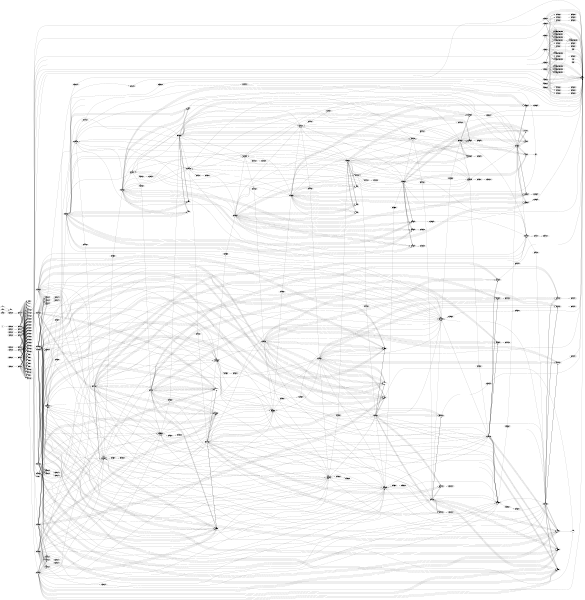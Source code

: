 digraph G {
	size = "4,4";
	rankdir = LR
	"S" -> "0c34m1p02"
	"0_init_1" -> "_init_"
	"0c34m1p00" -> "0c34m1p10"
	"0c34m1p01" -> "0c34m1p11"
	"0c34m1p02" -> "0c34m1p12"
	"0c34m1p10" -> "0_init_0"
	"0c34m1p10" -> "0c34m3p00"
	"0c34m1p10" -> "0c34m1p20"
	"0c34m1p10" -> "0_init_0"
	"0c34m1p10" -> "0c34m3p01"
	"0c34m1p10" -> "1c34m1p20"
	"0c34m1p10" -> "0_init_0"
	"0c34m1p10" -> "0c34m3p02"
	"0c34m1p10" -> "2c34m1p20"
	"0c34m1p10" -> "0_init_1"
	"0c34m1p10" -> "1c34m3p00"
	"0c34m1p10" -> "0c34m1p20"
	"0c34m1p10" -> "0_init_1"
	"0c34m1p10" -> "1c34m3p01"
	"0c34m1p10" -> "1c34m1p20"
	"0c34m1p10" -> "0_init_1"
	"0c34m1p10" -> "1c34m3p02"
	"0c34m1p10" -> "2c34m1p20"
	"0c34m1p10" -> "0_init_2"
	"0c34m1p10" -> "2c34m3p00"
	"0c34m1p10" -> "0c34m1p20"
	"0c34m1p10" -> "0_init_2"
	"0c34m1p10" -> "2c34m3p01"
	"0c34m1p10" -> "1c34m1p20"
	"0c34m1p10" -> "0_init_2"
	"0c34m1p10" -> "2c34m3p02"
	"0c34m1p10" -> "2c34m1p20"
	"0c34m1p11" -> "0_init_0"
	"0c34m1p11" -> "0c34m3p00"
	"0c34m1p11" -> "0c34m1p21"
	"0c34m1p11" -> "0_init_0"
	"0c34m1p11" -> "0c34m3p01"
	"0c34m1p11" -> "1c34m1p21"
	"0c34m1p11" -> "0_init_0"
	"0c34m1p11" -> "0c34m3p02"
	"0c34m1p11" -> "2c34m1p21"
	"0c34m1p11" -> "0_init_1"
	"0c34m1p11" -> "1c34m3p00"
	"0c34m1p11" -> "0c34m1p21"
	"0c34m1p11" -> "0_init_1"
	"0c34m1p11" -> "1c34m3p01"
	"0c34m1p11" -> "1c34m1p21"
	"0c34m1p11" -> "0_init_1"
	"0c34m1p11" -> "1c34m3p02"
	"0c34m1p11" -> "2c34m1p21"
	"0c34m1p11" -> "0_init_2"
	"0c34m1p11" -> "2c34m3p00"
	"0c34m1p11" -> "0c34m1p21"
	"0c34m1p11" -> "0_init_2"
	"0c34m1p11" -> "2c34m3p01"
	"0c34m1p11" -> "1c34m1p21"
	"0c34m1p11" -> "0_init_2"
	"0c34m1p11" -> "2c34m3p02"
	"0c34m1p11" -> "2c34m1p21"
	"0c34m1p12" -> "0_init_0"
	"0c34m1p12" -> "0c34m3p00"
	"0c34m1p12" -> "0c34m1p22"
	"0c34m1p12" -> "0_init_0"
	"0c34m1p12" -> "0c34m3p01"
	"0c34m1p12" -> "1c34m1p22"
	"0c34m1p12" -> "0_init_0"
	"0c34m1p12" -> "0c34m3p02"
	"0c34m1p12" -> "2c34m1p22"
	"0c34m1p12" -> "0_init_1"
	"0c34m1p12" -> "1c34m3p00"
	"0c34m1p12" -> "0c34m1p22"
	"0c34m1p12" -> "0_init_1"
	"0c34m1p12" -> "1c34m3p01"
	"0c34m1p12" -> "1c34m1p22"
	"0c34m1p12" -> "0_init_1"
	"0c34m1p12" -> "1c34m3p02"
	"0c34m1p12" -> "2c34m1p22"
	"0c34m1p12" -> "0_init_2"
	"0c34m1p12" -> "2c34m3p00"
	"0c34m1p12" -> "0c34m1p22"
	"0c34m1p12" -> "0_init_2"
	"0c34m1p12" -> "2c34m3p01"
	"0c34m1p12" -> "1c34m1p22"
	"0c34m1p12" -> "0_init_2"
	"0c34m1p12" -> "2c34m3p02"
	"0c34m1p12" -> "2c34m1p22"
	"0c34m1p20" -> "0c34m1p30"
	"0c34m1p21" -> "0c34m1p31"
	"0c34m1p22" -> "0c34m1p32"
	"0c34m1p30" -> "0even0"
	"0c34m1p30" -> "0c34m5p00"
	"0c34m1p30" -> "0c34m1p40"
	"0c34m1p30" -> "0even0"
	"0c34m1p30" -> "0c34m5p01"
	"0c34m1p30" -> "1c34m1p40"
	"0c34m1p30" -> "0even0"
	"0c34m1p30" -> "0c34m5p02"
	"0c34m1p30" -> "2c34m1p40"
	"0c34m1p30" -> "0even1"
	"0c34m1p30" -> "1c34m5p00"
	"0c34m1p30" -> "0c34m1p40"
	"0c34m1p30" -> "0even1"
	"0c34m1p30" -> "1c34m5p01"
	"0c34m1p30" -> "1c34m1p40"
	"0c34m1p30" -> "0even1"
	"0c34m1p30" -> "1c34m5p02"
	"0c34m1p30" -> "2c34m1p40"
	"0c34m1p30" -> "0even2"
	"0c34m1p30" -> "2c34m5p00"
	"0c34m1p30" -> "0c34m1p40"
	"0c34m1p30" -> "0even2"
	"0c34m1p30" -> "2c34m5p01"
	"0c34m1p30" -> "1c34m1p40"
	"0c34m1p30" -> "0even2"
	"0c34m1p30" -> "2c34m5p02"
	"0c34m1p30" -> "2c34m1p40"
	"0c34m1p31" -> "0even0"
	"0c34m1p31" -> "0c34m5p00"
	"0c34m1p31" -> "0c34m1p41"
	"0c34m1p31" -> "0even0"
	"0c34m1p31" -> "0c34m5p01"
	"0c34m1p31" -> "1c34m1p41"
	"0c34m1p31" -> "0even0"
	"0c34m1p31" -> "0c34m5p02"
	"0c34m1p31" -> "2c34m1p41"
	"0c34m1p31" -> "0even1"
	"0c34m1p31" -> "1c34m5p00"
	"0c34m1p31" -> "0c34m1p41"
	"0c34m1p31" -> "0even1"
	"0c34m1p31" -> "1c34m5p01"
	"0c34m1p31" -> "1c34m1p41"
	"0c34m1p31" -> "0even1"
	"0c34m1p31" -> "1c34m5p02"
	"0c34m1p31" -> "2c34m1p41"
	"0c34m1p31" -> "0even2"
	"0c34m1p31" -> "2c34m5p00"
	"0c34m1p31" -> "0c34m1p41"
	"0c34m1p31" -> "0even2"
	"0c34m1p31" -> "2c34m5p01"
	"0c34m1p31" -> "1c34m1p41"
	"0c34m1p31" -> "0even2"
	"0c34m1p31" -> "2c34m5p02"
	"0c34m1p31" -> "2c34m1p41"
	"0c34m1p32" -> "0even0"
	"0c34m1p32" -> "0c34m5p00"
	"0c34m1p32" -> "0c34m1p42"
	"0c34m1p32" -> "0even0"
	"0c34m1p32" -> "0c34m5p01"
	"0c34m1p32" -> "1c34m1p42"
	"0c34m1p32" -> "0even0"
	"0c34m1p32" -> "0c34m5p02"
	"0c34m1p32" -> "2c34m1p42"
	"0c34m1p32" -> "0even1"
	"0c34m1p32" -> "1c34m5p00"
	"0c34m1p32" -> "0c34m1p42"
	"0c34m1p32" -> "0even1"
	"0c34m1p32" -> "1c34m5p01"
	"0c34m1p32" -> "1c34m1p42"
	"0c34m1p32" -> "0even1"
	"0c34m1p32" -> "1c34m5p02"
	"0c34m1p32" -> "2c34m1p42"
	"0c34m1p32" -> "0even2"
	"0c34m1p32" -> "2c34m5p00"
	"0c34m1p32" -> "0c34m1p42"
	"0c34m1p32" -> "0even2"
	"0c34m1p32" -> "2c34m5p01"
	"0c34m1p32" -> "1c34m1p42"
	"0c34m1p32" -> "0even2"
	"0c34m1p32" -> "2c34m5p02"
	"0c34m1p32" -> "2c34m1p42"
	"0c34m1p40" -> "0c34m1p4r0"
	"0c34m1p41" -> "0c34m1p4r1"
	"0c34m1p42" -> "0c34m1p4r2"
	"0c34m1p4r0" -> "eps"
	"0c34m3p00" -> "0c34m3p10"
	"0c34m3p01" -> "0c34m3p11"
	"0c34m3p02" -> "0c34m3p12"
	"0c34m3p10" -> "0java-lang-Object-_init_0"
	"0c34m3p10" -> "eps"
	"0c34m3p10" -> "0c34m3p20"
	"0c34m3p10" -> "0java-lang-Object-_init_1"
	"0c34m3p10" -> "eps"
	"0c34m3p10" -> "1c34m3p20"
	"0c34m3p10" -> "0java-lang-Object-_init_2"
	"0c34m3p10" -> "eps"
	"0c34m3p10" -> "2c34m3p20"
	"0c34m3p11" -> "0java-lang-Object-_init_0"
	"0c34m3p11" -> "eps"
	"0c34m3p11" -> "0c34m3p21"
	"0c34m3p11" -> "0java-lang-Object-_init_1"
	"0c34m3p11" -> "eps"
	"0c34m3p11" -> "1c34m3p21"
	"0c34m3p11" -> "0java-lang-Object-_init_2"
	"0c34m3p11" -> "eps"
	"0c34m3p11" -> "2c34m3p21"
	"0c34m3p12" -> "0java-lang-Object-_init_0"
	"0c34m3p12" -> "eps"
	"0c34m3p12" -> "0c34m3p22"
	"0c34m3p12" -> "0java-lang-Object-_init_1"
	"0c34m3p12" -> "eps"
	"0c34m3p12" -> "1c34m3p22"
	"0c34m3p12" -> "0java-lang-Object-_init_2"
	"0c34m3p12" -> "eps"
	"0c34m3p12" -> "2c34m3p22"
	"0c34m3p20" -> "0c34m3p2r0"
	"0c34m3p21" -> "0c34m3p2r1"
	"0c34m3p22" -> "0c34m3p2r2"
	"0c34m3p2r0" -> "eps"
	"0c34m4p00" -> "0c34m4p10"
	"0c34m4p00" -> "0c34m4p20"
	"0c34m4p01" -> "0c34m4p11"
	"0c34m4p01" -> "0c34m4p21"
	"0c34m4p02" -> "0c34m4p12"
	"0c34m4p02" -> "0c34m4p22"
	"0c34m4p10" -> "0c34m4p1r0"
	"0c34m4p11" -> "0c34m4p1r1"
	"0c34m4p12" -> "0c34m4p1r2"
	"0c34m4p1r0" -> "eps"
	"0c34m4p20" -> "0c34m4p30"
	"0c34m4p21" -> "0c34m4p31"
	"0c34m4p22" -> "0c34m4p32"
	"0c34m4p30" -> "0even0"
	"0c34m4p30" -> "0c34m5p00"
	"0c34m4p30" -> "0c34m4p40"
	"0c34m4p30" -> "0even0"
	"0c34m4p30" -> "0c34m5p01"
	"0c34m4p30" -> "1c34m4p40"
	"0c34m4p30" -> "0even0"
	"0c34m4p30" -> "0c34m5p02"
	"0c34m4p30" -> "2c34m4p40"
	"0c34m4p30" -> "0even1"
	"0c34m4p30" -> "1c34m5p00"
	"0c34m4p30" -> "0c34m4p40"
	"0c34m4p30" -> "0even1"
	"0c34m4p30" -> "1c34m5p01"
	"0c34m4p30" -> "1c34m4p40"
	"0c34m4p30" -> "0even1"
	"0c34m4p30" -> "1c34m5p02"
	"0c34m4p30" -> "2c34m4p40"
	"0c34m4p30" -> "0even2"
	"0c34m4p30" -> "2c34m5p00"
	"0c34m4p30" -> "0c34m4p40"
	"0c34m4p30" -> "0even2"
	"0c34m4p30" -> "2c34m5p01"
	"0c34m4p30" -> "1c34m4p40"
	"0c34m4p30" -> "0even2"
	"0c34m4p30" -> "2c34m5p02"
	"0c34m4p30" -> "2c34m4p40"
	"0c34m4p31" -> "0even0"
	"0c34m4p31" -> "0c34m5p00"
	"0c34m4p31" -> "0c34m4p41"
	"0c34m4p31" -> "0even0"
	"0c34m4p31" -> "0c34m5p01"
	"0c34m4p31" -> "1c34m4p41"
	"0c34m4p31" -> "0even0"
	"0c34m4p31" -> "0c34m5p02"
	"0c34m4p31" -> "2c34m4p41"
	"0c34m4p31" -> "0even1"
	"0c34m4p31" -> "1c34m5p00"
	"0c34m4p31" -> "0c34m4p41"
	"0c34m4p31" -> "0even1"
	"0c34m4p31" -> "1c34m5p01"
	"0c34m4p31" -> "1c34m4p41"
	"0c34m4p31" -> "0even1"
	"0c34m4p31" -> "1c34m5p02"
	"0c34m4p31" -> "2c34m4p41"
	"0c34m4p31" -> "0even2"
	"0c34m4p31" -> "2c34m5p00"
	"0c34m4p31" -> "0c34m4p41"
	"0c34m4p31" -> "0even2"
	"0c34m4p31" -> "2c34m5p01"
	"0c34m4p31" -> "1c34m4p41"
	"0c34m4p31" -> "0even2"
	"0c34m4p31" -> "2c34m5p02"
	"0c34m4p31" -> "2c34m4p41"
	"0c34m4p32" -> "0even0"
	"0c34m4p32" -> "0c34m5p00"
	"0c34m4p32" -> "0c34m4p42"
	"0c34m4p32" -> "0even0"
	"0c34m4p32" -> "0c34m5p01"
	"0c34m4p32" -> "1c34m4p42"
	"0c34m4p32" -> "0even0"
	"0c34m4p32" -> "0c34m5p02"
	"0c34m4p32" -> "2c34m4p42"
	"0c34m4p32" -> "0even1"
	"0c34m4p32" -> "1c34m5p00"
	"0c34m4p32" -> "0c34m4p42"
	"0c34m4p32" -> "0even1"
	"0c34m4p32" -> "1c34m5p01"
	"0c34m4p32" -> "1c34m4p42"
	"0c34m4p32" -> "0even1"
	"0c34m4p32" -> "1c34m5p02"
	"0c34m4p32" -> "2c34m4p42"
	"0c34m4p32" -> "0even2"
	"0c34m4p32" -> "2c34m5p00"
	"0c34m4p32" -> "0c34m4p42"
	"0c34m4p32" -> "0even2"
	"0c34m4p32" -> "2c34m5p01"
	"0c34m4p32" -> "1c34m4p42"
	"0c34m4p32" -> "0even2"
	"0c34m4p32" -> "2c34m5p02"
	"0c34m4p32" -> "2c34m4p42"
	"0c34m4p40" -> "0c34m4p4r0"
	"0c34m4p41" -> "0c34m4p4r1"
	"0c34m4p42" -> "0c34m4p4r2"
	"0c34m4p4r0" -> "eps"
	"0c34m5p00" -> "0c34m5p10"
	"0c34m5p00" -> "0c34m5p20"
	"0c34m5p01" -> "0c34m5p11"
	"0c34m5p01" -> "0c34m5p21"
	"0c34m5p02" -> "0c34m5p12"
	"0c34m5p02" -> "0c34m5p22"
	"0c34m5p10" -> "0c34m5p1r0"
	"0c34m5p11" -> "0c34m5p1r1"
	"0c34m5p12" -> "0c34m5p1r2"
	"0c34m5p1r0" -> "eps"
	"0c34m5p20" -> "0c34m5p30"
	"0c34m5p21" -> "0c34m5p31"
	"0c34m5p22" -> "0c34m5p32"
	"0c34m5p30" -> "0odd0"
	"0c34m5p30" -> "0c34m4p00"
	"0c34m5p30" -> "0c34m5p40"
	"0c34m5p30" -> "0odd0"
	"0c34m5p30" -> "0c34m4p01"
	"0c34m5p30" -> "1c34m5p40"
	"0c34m5p30" -> "0odd0"
	"0c34m5p30" -> "0c34m4p02"
	"0c34m5p30" -> "2c34m5p40"
	"0c34m5p30" -> "0odd1"
	"0c34m5p30" -> "1c34m4p00"
	"0c34m5p30" -> "0c34m5p40"
	"0c34m5p30" -> "0odd1"
	"0c34m5p30" -> "1c34m4p01"
	"0c34m5p30" -> "1c34m5p40"
	"0c34m5p30" -> "0odd1"
	"0c34m5p30" -> "1c34m4p02"
	"0c34m5p30" -> "2c34m5p40"
	"0c34m5p30" -> "0odd2"
	"0c34m5p30" -> "2c34m4p00"
	"0c34m5p30" -> "0c34m5p40"
	"0c34m5p30" -> "0odd2"
	"0c34m5p30" -> "2c34m4p01"
	"0c34m5p30" -> "1c34m5p40"
	"0c34m5p30" -> "0odd2"
	"0c34m5p30" -> "2c34m4p02"
	"0c34m5p30" -> "2c34m5p40"
	"0c34m5p31" -> "0odd0"
	"0c34m5p31" -> "0c34m4p00"
	"0c34m5p31" -> "0c34m5p41"
	"0c34m5p31" -> "0odd0"
	"0c34m5p31" -> "0c34m4p01"
	"0c34m5p31" -> "1c34m5p41"
	"0c34m5p31" -> "0odd0"
	"0c34m5p31" -> "0c34m4p02"
	"0c34m5p31" -> "2c34m5p41"
	"0c34m5p31" -> "0odd1"
	"0c34m5p31" -> "1c34m4p00"
	"0c34m5p31" -> "0c34m5p41"
	"0c34m5p31" -> "0odd1"
	"0c34m5p31" -> "1c34m4p01"
	"0c34m5p31" -> "1c34m5p41"
	"0c34m5p31" -> "0odd1"
	"0c34m5p31" -> "1c34m4p02"
	"0c34m5p31" -> "2c34m5p41"
	"0c34m5p31" -> "0odd2"
	"0c34m5p31" -> "2c34m4p00"
	"0c34m5p31" -> "0c34m5p41"
	"0c34m5p31" -> "0odd2"
	"0c34m5p31" -> "2c34m4p01"
	"0c34m5p31" -> "1c34m5p41"
	"0c34m5p31" -> "0odd2"
	"0c34m5p31" -> "2c34m4p02"
	"0c34m5p31" -> "2c34m5p41"
	"0c34m5p32" -> "0odd0"
	"0c34m5p32" -> "0c34m4p00"
	"0c34m5p32" -> "0c34m5p42"
	"0c34m5p32" -> "0odd0"
	"0c34m5p32" -> "0c34m4p01"
	"0c34m5p32" -> "1c34m5p42"
	"0c34m5p32" -> "0odd0"
	"0c34m5p32" -> "0c34m4p02"
	"0c34m5p32" -> "2c34m5p42"
	"0c34m5p32" -> "0odd1"
	"0c34m5p32" -> "1c34m4p00"
	"0c34m5p32" -> "0c34m5p42"
	"0c34m5p32" -> "0odd1"
	"0c34m5p32" -> "1c34m4p01"
	"0c34m5p32" -> "1c34m5p42"
	"0c34m5p32" -> "0odd1"
	"0c34m5p32" -> "1c34m4p02"
	"0c34m5p32" -> "2c34m5p42"
	"0c34m5p32" -> "0odd2"
	"0c34m5p32" -> "2c34m4p00"
	"0c34m5p32" -> "0c34m5p42"
	"0c34m5p32" -> "0odd2"
	"0c34m5p32" -> "2c34m4p01"
	"0c34m5p32" -> "1c34m5p42"
	"0c34m5p32" -> "0odd2"
	"0c34m5p32" -> "2c34m4p02"
	"0c34m5p32" -> "2c34m5p42"
	"0c34m5p40" -> "0c34m5p4r0"
	"0c34m5p41" -> "0c34m5p4r1"
	"0c34m5p42" -> "0c34m5p4r2"
	"0c34m5p4r0" -> "eps"
	"0eps0" -> "eps"
	"0even0" -> "even"
	"0java-lang-Object-_init_0" -> "java-lang-Object-_init_"
	"0main0" -> "main"
	"0odd2" -> "odd"
	"1_init_1" -> "_init_"
	"1c34m1p00" -> "1c34m1p10"
	"1c34m1p01" -> "1c34m1p11"
	"1c34m1p02" -> "1c34m1p12"
	"1c34m1p10" -> "1_init_0"
	"1c34m1p10" -> "0c34m3p00"
	"1c34m1p10" -> "0c34m1p20"
	"1c34m1p10" -> "1_init_0"
	"1c34m1p10" -> "0c34m3p01"
	"1c34m1p10" -> "1c34m1p20"
	"1c34m1p10" -> "1_init_0"
	"1c34m1p10" -> "0c34m3p02"
	"1c34m1p10" -> "2c34m1p20"
	"1c34m1p10" -> "1_init_1"
	"1c34m1p10" -> "1c34m3p00"
	"1c34m1p10" -> "0c34m1p20"
	"1c34m1p10" -> "1_init_1"
	"1c34m1p10" -> "1c34m3p01"
	"1c34m1p10" -> "1c34m1p20"
	"1c34m1p10" -> "1_init_1"
	"1c34m1p10" -> "1c34m3p02"
	"1c34m1p10" -> "2c34m1p20"
	"1c34m1p10" -> "1_init_2"
	"1c34m1p10" -> "2c34m3p00"
	"1c34m1p10" -> "0c34m1p20"
	"1c34m1p10" -> "1_init_2"
	"1c34m1p10" -> "2c34m3p01"
	"1c34m1p10" -> "1c34m1p20"
	"1c34m1p10" -> "1_init_2"
	"1c34m1p10" -> "2c34m3p02"
	"1c34m1p10" -> "2c34m1p20"
	"1c34m1p11" -> "1_init_0"
	"1c34m1p11" -> "0c34m3p00"
	"1c34m1p11" -> "0c34m1p21"
	"1c34m1p11" -> "1_init_0"
	"1c34m1p11" -> "0c34m3p01"
	"1c34m1p11" -> "1c34m1p21"
	"1c34m1p11" -> "1_init_0"
	"1c34m1p11" -> "0c34m3p02"
	"1c34m1p11" -> "2c34m1p21"
	"1c34m1p11" -> "1_init_1"
	"1c34m1p11" -> "1c34m3p00"
	"1c34m1p11" -> "0c34m1p21"
	"1c34m1p11" -> "1_init_1"
	"1c34m1p11" -> "1c34m3p01"
	"1c34m1p11" -> "1c34m1p21"
	"1c34m1p11" -> "1_init_1"
	"1c34m1p11" -> "1c34m3p02"
	"1c34m1p11" -> "2c34m1p21"
	"1c34m1p11" -> "1_init_2"
	"1c34m1p11" -> "2c34m3p00"
	"1c34m1p11" -> "0c34m1p21"
	"1c34m1p11" -> "1_init_2"
	"1c34m1p11" -> "2c34m3p01"
	"1c34m1p11" -> "1c34m1p21"
	"1c34m1p11" -> "1_init_2"
	"1c34m1p11" -> "2c34m3p02"
	"1c34m1p11" -> "2c34m1p21"
	"1c34m1p12" -> "1_init_0"
	"1c34m1p12" -> "0c34m3p00"
	"1c34m1p12" -> "0c34m1p22"
	"1c34m1p12" -> "1_init_0"
	"1c34m1p12" -> "0c34m3p01"
	"1c34m1p12" -> "1c34m1p22"
	"1c34m1p12" -> "1_init_0"
	"1c34m1p12" -> "0c34m3p02"
	"1c34m1p12" -> "2c34m1p22"
	"1c34m1p12" -> "1_init_1"
	"1c34m1p12" -> "1c34m3p00"
	"1c34m1p12" -> "0c34m1p22"
	"1c34m1p12" -> "1_init_1"
	"1c34m1p12" -> "1c34m3p01"
	"1c34m1p12" -> "1c34m1p22"
	"1c34m1p12" -> "1_init_1"
	"1c34m1p12" -> "1c34m3p02"
	"1c34m1p12" -> "2c34m1p22"
	"1c34m1p12" -> "1_init_2"
	"1c34m1p12" -> "2c34m3p00"
	"1c34m1p12" -> "0c34m1p22"
	"1c34m1p12" -> "1_init_2"
	"1c34m1p12" -> "2c34m3p01"
	"1c34m1p12" -> "1c34m1p22"
	"1c34m1p12" -> "1_init_2"
	"1c34m1p12" -> "2c34m3p02"
	"1c34m1p12" -> "2c34m1p22"
	"1c34m1p20" -> "1c34m1p30"
	"1c34m1p21" -> "1c34m1p31"
	"1c34m1p22" -> "1c34m1p32"
	"1c34m1p30" -> "1even0"
	"1c34m1p30" -> "0c34m5p00"
	"1c34m1p30" -> "0c34m1p40"
	"1c34m1p30" -> "1even0"
	"1c34m1p30" -> "0c34m5p01"
	"1c34m1p30" -> "1c34m1p40"
	"1c34m1p30" -> "1even0"
	"1c34m1p30" -> "0c34m5p02"
	"1c34m1p30" -> "2c34m1p40"
	"1c34m1p30" -> "1even1"
	"1c34m1p30" -> "1c34m5p00"
	"1c34m1p30" -> "0c34m1p40"
	"1c34m1p30" -> "1even1"
	"1c34m1p30" -> "1c34m5p01"
	"1c34m1p30" -> "1c34m1p40"
	"1c34m1p30" -> "1even1"
	"1c34m1p30" -> "1c34m5p02"
	"1c34m1p30" -> "2c34m1p40"
	"1c34m1p30" -> "1even2"
	"1c34m1p30" -> "2c34m5p00"
	"1c34m1p30" -> "0c34m1p40"
	"1c34m1p30" -> "1even2"
	"1c34m1p30" -> "2c34m5p01"
	"1c34m1p30" -> "1c34m1p40"
	"1c34m1p30" -> "1even2"
	"1c34m1p30" -> "2c34m5p02"
	"1c34m1p30" -> "2c34m1p40"
	"1c34m1p31" -> "1even0"
	"1c34m1p31" -> "0c34m5p00"
	"1c34m1p31" -> "0c34m1p41"
	"1c34m1p31" -> "1even0"
	"1c34m1p31" -> "0c34m5p01"
	"1c34m1p31" -> "1c34m1p41"
	"1c34m1p31" -> "1even0"
	"1c34m1p31" -> "0c34m5p02"
	"1c34m1p31" -> "2c34m1p41"
	"1c34m1p31" -> "1even1"
	"1c34m1p31" -> "1c34m5p00"
	"1c34m1p31" -> "0c34m1p41"
	"1c34m1p31" -> "1even1"
	"1c34m1p31" -> "1c34m5p01"
	"1c34m1p31" -> "1c34m1p41"
	"1c34m1p31" -> "1even1"
	"1c34m1p31" -> "1c34m5p02"
	"1c34m1p31" -> "2c34m1p41"
	"1c34m1p31" -> "1even2"
	"1c34m1p31" -> "2c34m5p00"
	"1c34m1p31" -> "0c34m1p41"
	"1c34m1p31" -> "1even2"
	"1c34m1p31" -> "2c34m5p01"
	"1c34m1p31" -> "1c34m1p41"
	"1c34m1p31" -> "1even2"
	"1c34m1p31" -> "2c34m5p02"
	"1c34m1p31" -> "2c34m1p41"
	"1c34m1p32" -> "1even0"
	"1c34m1p32" -> "0c34m5p00"
	"1c34m1p32" -> "0c34m1p42"
	"1c34m1p32" -> "1even0"
	"1c34m1p32" -> "0c34m5p01"
	"1c34m1p32" -> "1c34m1p42"
	"1c34m1p32" -> "1even0"
	"1c34m1p32" -> "0c34m5p02"
	"1c34m1p32" -> "2c34m1p42"
	"1c34m1p32" -> "1even1"
	"1c34m1p32" -> "1c34m5p00"
	"1c34m1p32" -> "0c34m1p42"
	"1c34m1p32" -> "1even1"
	"1c34m1p32" -> "1c34m5p01"
	"1c34m1p32" -> "1c34m1p42"
	"1c34m1p32" -> "1even1"
	"1c34m1p32" -> "1c34m5p02"
	"1c34m1p32" -> "2c34m1p42"
	"1c34m1p32" -> "1even2"
	"1c34m1p32" -> "2c34m5p00"
	"1c34m1p32" -> "0c34m1p42"
	"1c34m1p32" -> "1even2"
	"1c34m1p32" -> "2c34m5p01"
	"1c34m1p32" -> "1c34m1p42"
	"1c34m1p32" -> "1even2"
	"1c34m1p32" -> "2c34m5p02"
	"1c34m1p32" -> "2c34m1p42"
	"1c34m1p40" -> "1c34m1p4r0"
	"1c34m1p41" -> "1c34m1p4r1"
	"1c34m1p42" -> "1c34m1p4r2"
	"1c34m1p4r1" -> "eps"
	"1c34m3p00" -> "1c34m3p10"
	"1c34m3p01" -> "1c34m3p11"
	"1c34m3p02" -> "1c34m3p12"
	"1c34m3p10" -> "1java-lang-Object-_init_0"
	"1c34m3p10" -> "eps"
	"1c34m3p10" -> "0c34m3p20"
	"1c34m3p10" -> "1java-lang-Object-_init_1"
	"1c34m3p10" -> "eps"
	"1c34m3p10" -> "1c34m3p20"
	"1c34m3p10" -> "1java-lang-Object-_init_2"
	"1c34m3p10" -> "eps"
	"1c34m3p10" -> "2c34m3p20"
	"1c34m3p11" -> "1java-lang-Object-_init_0"
	"1c34m3p11" -> "eps"
	"1c34m3p11" -> "0c34m3p21"
	"1c34m3p11" -> "1java-lang-Object-_init_1"
	"1c34m3p11" -> "eps"
	"1c34m3p11" -> "1c34m3p21"
	"1c34m3p11" -> "1java-lang-Object-_init_2"
	"1c34m3p11" -> "eps"
	"1c34m3p11" -> "2c34m3p21"
	"1c34m3p12" -> "1java-lang-Object-_init_0"
	"1c34m3p12" -> "eps"
	"1c34m3p12" -> "0c34m3p22"
	"1c34m3p12" -> "1java-lang-Object-_init_1"
	"1c34m3p12" -> "eps"
	"1c34m3p12" -> "1c34m3p22"
	"1c34m3p12" -> "1java-lang-Object-_init_2"
	"1c34m3p12" -> "eps"
	"1c34m3p12" -> "2c34m3p22"
	"1c34m3p20" -> "1c34m3p2r0"
	"1c34m3p21" -> "1c34m3p2r1"
	"1c34m3p22" -> "1c34m3p2r2"
	"1c34m3p2r1" -> "eps"
	"1c34m4p00" -> "1c34m4p10"
	"1c34m4p00" -> "1c34m4p20"
	"1c34m4p01" -> "1c34m4p11"
	"1c34m4p01" -> "1c34m4p21"
	"1c34m4p02" -> "1c34m4p12"
	"1c34m4p02" -> "1c34m4p22"
	"1c34m4p10" -> "1c34m4p1r0"
	"1c34m4p11" -> "1c34m4p1r1"
	"1c34m4p12" -> "1c34m4p1r2"
	"1c34m4p1r1" -> "eps"
	"1c34m4p20" -> "1c34m4p30"
	"1c34m4p21" -> "1c34m4p31"
	"1c34m4p22" -> "1c34m4p32"
	"1c34m4p30" -> "1even0"
	"1c34m4p30" -> "0c34m5p00"
	"1c34m4p30" -> "0c34m4p40"
	"1c34m4p30" -> "1even0"
	"1c34m4p30" -> "0c34m5p01"
	"1c34m4p30" -> "1c34m4p40"
	"1c34m4p30" -> "1even0"
	"1c34m4p30" -> "0c34m5p02"
	"1c34m4p30" -> "2c34m4p40"
	"1c34m4p30" -> "1even1"
	"1c34m4p30" -> "1c34m5p00"
	"1c34m4p30" -> "0c34m4p40"
	"1c34m4p30" -> "1even1"
	"1c34m4p30" -> "1c34m5p01"
	"1c34m4p30" -> "1c34m4p40"
	"1c34m4p30" -> "1even1"
	"1c34m4p30" -> "1c34m5p02"
	"1c34m4p30" -> "2c34m4p40"
	"1c34m4p30" -> "1even2"
	"1c34m4p30" -> "2c34m5p00"
	"1c34m4p30" -> "0c34m4p40"
	"1c34m4p30" -> "1even2"
	"1c34m4p30" -> "2c34m5p01"
	"1c34m4p30" -> "1c34m4p40"
	"1c34m4p30" -> "1even2"
	"1c34m4p30" -> "2c34m5p02"
	"1c34m4p30" -> "2c34m4p40"
	"1c34m4p31" -> "1even0"
	"1c34m4p31" -> "0c34m5p00"
	"1c34m4p31" -> "0c34m4p41"
	"1c34m4p31" -> "1even0"
	"1c34m4p31" -> "0c34m5p01"
	"1c34m4p31" -> "1c34m4p41"
	"1c34m4p31" -> "1even0"
	"1c34m4p31" -> "0c34m5p02"
	"1c34m4p31" -> "2c34m4p41"
	"1c34m4p31" -> "1even1"
	"1c34m4p31" -> "1c34m5p00"
	"1c34m4p31" -> "0c34m4p41"
	"1c34m4p31" -> "1even1"
	"1c34m4p31" -> "1c34m5p01"
	"1c34m4p31" -> "1c34m4p41"
	"1c34m4p31" -> "1even1"
	"1c34m4p31" -> "1c34m5p02"
	"1c34m4p31" -> "2c34m4p41"
	"1c34m4p31" -> "1even2"
	"1c34m4p31" -> "2c34m5p00"
	"1c34m4p31" -> "0c34m4p41"
	"1c34m4p31" -> "1even2"
	"1c34m4p31" -> "2c34m5p01"
	"1c34m4p31" -> "1c34m4p41"
	"1c34m4p31" -> "1even2"
	"1c34m4p31" -> "2c34m5p02"
	"1c34m4p31" -> "2c34m4p41"
	"1c34m4p32" -> "1even0"
	"1c34m4p32" -> "0c34m5p00"
	"1c34m4p32" -> "0c34m4p42"
	"1c34m4p32" -> "1even0"
	"1c34m4p32" -> "0c34m5p01"
	"1c34m4p32" -> "1c34m4p42"
	"1c34m4p32" -> "1even0"
	"1c34m4p32" -> "0c34m5p02"
	"1c34m4p32" -> "2c34m4p42"
	"1c34m4p32" -> "1even1"
	"1c34m4p32" -> "1c34m5p00"
	"1c34m4p32" -> "0c34m4p42"
	"1c34m4p32" -> "1even1"
	"1c34m4p32" -> "1c34m5p01"
	"1c34m4p32" -> "1c34m4p42"
	"1c34m4p32" -> "1even1"
	"1c34m4p32" -> "1c34m5p02"
	"1c34m4p32" -> "2c34m4p42"
	"1c34m4p32" -> "1even2"
	"1c34m4p32" -> "2c34m5p00"
	"1c34m4p32" -> "0c34m4p42"
	"1c34m4p32" -> "1even2"
	"1c34m4p32" -> "2c34m5p01"
	"1c34m4p32" -> "1c34m4p42"
	"1c34m4p32" -> "1even2"
	"1c34m4p32" -> "2c34m5p02"
	"1c34m4p32" -> "2c34m4p42"
	"1c34m4p40" -> "1c34m4p4r0"
	"1c34m4p41" -> "1c34m4p4r1"
	"1c34m4p42" -> "1c34m4p4r2"
	"1c34m4p4r1" -> "eps"
	"1c34m5p00" -> "1c34m5p10"
	"1c34m5p00" -> "1c34m5p20"
	"1c34m5p01" -> "1c34m5p11"
	"1c34m5p01" -> "1c34m5p21"
	"1c34m5p02" -> "1c34m5p12"
	"1c34m5p02" -> "1c34m5p22"
	"1c34m5p10" -> "1c34m5p1r0"
	"1c34m5p11" -> "1c34m5p1r1"
	"1c34m5p12" -> "1c34m5p1r2"
	"1c34m5p1r1" -> "eps"
	"1c34m5p20" -> "1c34m5p30"
	"1c34m5p21" -> "1c34m5p31"
	"1c34m5p22" -> "1c34m5p32"
	"1c34m5p30" -> "1odd0"
	"1c34m5p30" -> "0c34m4p00"
	"1c34m5p30" -> "0c34m5p40"
	"1c34m5p30" -> "1odd0"
	"1c34m5p30" -> "0c34m4p01"
	"1c34m5p30" -> "1c34m5p40"
	"1c34m5p30" -> "1odd0"
	"1c34m5p30" -> "0c34m4p02"
	"1c34m5p30" -> "2c34m5p40"
	"1c34m5p30" -> "1odd1"
	"1c34m5p30" -> "1c34m4p00"
	"1c34m5p30" -> "0c34m5p40"
	"1c34m5p30" -> "1odd1"
	"1c34m5p30" -> "1c34m4p01"
	"1c34m5p30" -> "1c34m5p40"
	"1c34m5p30" -> "1odd1"
	"1c34m5p30" -> "1c34m4p02"
	"1c34m5p30" -> "2c34m5p40"
	"1c34m5p30" -> "1odd2"
	"1c34m5p30" -> "2c34m4p00"
	"1c34m5p30" -> "0c34m5p40"
	"1c34m5p30" -> "1odd2"
	"1c34m5p30" -> "2c34m4p01"
	"1c34m5p30" -> "1c34m5p40"
	"1c34m5p30" -> "1odd2"
	"1c34m5p30" -> "2c34m4p02"
	"1c34m5p30" -> "2c34m5p40"
	"1c34m5p31" -> "1odd0"
	"1c34m5p31" -> "0c34m4p00"
	"1c34m5p31" -> "0c34m5p41"
	"1c34m5p31" -> "1odd0"
	"1c34m5p31" -> "0c34m4p01"
	"1c34m5p31" -> "1c34m5p41"
	"1c34m5p31" -> "1odd0"
	"1c34m5p31" -> "0c34m4p02"
	"1c34m5p31" -> "2c34m5p41"
	"1c34m5p31" -> "1odd1"
	"1c34m5p31" -> "1c34m4p00"
	"1c34m5p31" -> "0c34m5p41"
	"1c34m5p31" -> "1odd1"
	"1c34m5p31" -> "1c34m4p01"
	"1c34m5p31" -> "1c34m5p41"
	"1c34m5p31" -> "1odd1"
	"1c34m5p31" -> "1c34m4p02"
	"1c34m5p31" -> "2c34m5p41"
	"1c34m5p31" -> "1odd2"
	"1c34m5p31" -> "2c34m4p00"
	"1c34m5p31" -> "0c34m5p41"
	"1c34m5p31" -> "1odd2"
	"1c34m5p31" -> "2c34m4p01"
	"1c34m5p31" -> "1c34m5p41"
	"1c34m5p31" -> "1odd2"
	"1c34m5p31" -> "2c34m4p02"
	"1c34m5p31" -> "2c34m5p41"
	"1c34m5p32" -> "1odd0"
	"1c34m5p32" -> "0c34m4p00"
	"1c34m5p32" -> "0c34m5p42"
	"1c34m5p32" -> "1odd0"
	"1c34m5p32" -> "0c34m4p01"
	"1c34m5p32" -> "1c34m5p42"
	"1c34m5p32" -> "1odd0"
	"1c34m5p32" -> "0c34m4p02"
	"1c34m5p32" -> "2c34m5p42"
	"1c34m5p32" -> "1odd1"
	"1c34m5p32" -> "1c34m4p00"
	"1c34m5p32" -> "0c34m5p42"
	"1c34m5p32" -> "1odd1"
	"1c34m5p32" -> "1c34m4p01"
	"1c34m5p32" -> "1c34m5p42"
	"1c34m5p32" -> "1odd1"
	"1c34m5p32" -> "1c34m4p02"
	"1c34m5p32" -> "2c34m5p42"
	"1c34m5p32" -> "1odd2"
	"1c34m5p32" -> "2c34m4p00"
	"1c34m5p32" -> "0c34m5p42"
	"1c34m5p32" -> "1odd2"
	"1c34m5p32" -> "2c34m4p01"
	"1c34m5p32" -> "1c34m5p42"
	"1c34m5p32" -> "1odd2"
	"1c34m5p32" -> "2c34m4p02"
	"1c34m5p32" -> "2c34m5p42"
	"1c34m5p40" -> "1c34m5p4r0"
	"1c34m5p41" -> "1c34m5p4r1"
	"1c34m5p42" -> "1c34m5p4r2"
	"1c34m5p4r1" -> "eps"
	"1eps1" -> "eps"
	"1even1" -> "even"
	"1java-lang-Object-_init_1" -> "java-lang-Object-_init_"
	"1main1" -> "main"
	"1odd1" -> "odd"
	"2_init_2" -> "_init_"
	"2c34m1p00" -> "2c34m1p10"
	"2c34m1p01" -> "2c34m1p11"
	"2c34m1p02" -> "2c34m1p12"
	"2c34m1p10" -> "2_init_0"
	"2c34m1p10" -> "0c34m3p00"
	"2c34m1p10" -> "0c34m1p20"
	"2c34m1p10" -> "2_init_0"
	"2c34m1p10" -> "0c34m3p01"
	"2c34m1p10" -> "1c34m1p20"
	"2c34m1p10" -> "2_init_0"
	"2c34m1p10" -> "0c34m3p02"
	"2c34m1p10" -> "2c34m1p20"
	"2c34m1p10" -> "2_init_1"
	"2c34m1p10" -> "1c34m3p00"
	"2c34m1p10" -> "0c34m1p20"
	"2c34m1p10" -> "2_init_1"
	"2c34m1p10" -> "1c34m3p01"
	"2c34m1p10" -> "1c34m1p20"
	"2c34m1p10" -> "2_init_1"
	"2c34m1p10" -> "1c34m3p02"
	"2c34m1p10" -> "2c34m1p20"
	"2c34m1p10" -> "2_init_2"
	"2c34m1p10" -> "2c34m3p00"
	"2c34m1p10" -> "0c34m1p20"
	"2c34m1p10" -> "2_init_2"
	"2c34m1p10" -> "2c34m3p01"
	"2c34m1p10" -> "1c34m1p20"
	"2c34m1p10" -> "2_init_2"
	"2c34m1p10" -> "2c34m3p02"
	"2c34m1p10" -> "2c34m1p20"
	"2c34m1p11" -> "2_init_0"
	"2c34m1p11" -> "0c34m3p00"
	"2c34m1p11" -> "0c34m1p21"
	"2c34m1p11" -> "2_init_0"
	"2c34m1p11" -> "0c34m3p01"
	"2c34m1p11" -> "1c34m1p21"
	"2c34m1p11" -> "2_init_0"
	"2c34m1p11" -> "0c34m3p02"
	"2c34m1p11" -> "2c34m1p21"
	"2c34m1p11" -> "2_init_1"
	"2c34m1p11" -> "1c34m3p00"
	"2c34m1p11" -> "0c34m1p21"
	"2c34m1p11" -> "2_init_1"
	"2c34m1p11" -> "1c34m3p01"
	"2c34m1p11" -> "1c34m1p21"
	"2c34m1p11" -> "2_init_1"
	"2c34m1p11" -> "1c34m3p02"
	"2c34m1p11" -> "2c34m1p21"
	"2c34m1p11" -> "2_init_2"
	"2c34m1p11" -> "2c34m3p00"
	"2c34m1p11" -> "0c34m1p21"
	"2c34m1p11" -> "2_init_2"
	"2c34m1p11" -> "2c34m3p01"
	"2c34m1p11" -> "1c34m1p21"
	"2c34m1p11" -> "2_init_2"
	"2c34m1p11" -> "2c34m3p02"
	"2c34m1p11" -> "2c34m1p21"
	"2c34m1p12" -> "2_init_0"
	"2c34m1p12" -> "0c34m3p00"
	"2c34m1p12" -> "0c34m1p22"
	"2c34m1p12" -> "2_init_0"
	"2c34m1p12" -> "0c34m3p01"
	"2c34m1p12" -> "1c34m1p22"
	"2c34m1p12" -> "2_init_0"
	"2c34m1p12" -> "0c34m3p02"
	"2c34m1p12" -> "2c34m1p22"
	"2c34m1p12" -> "2_init_1"
	"2c34m1p12" -> "1c34m3p00"
	"2c34m1p12" -> "0c34m1p22"
	"2c34m1p12" -> "2_init_1"
	"2c34m1p12" -> "1c34m3p01"
	"2c34m1p12" -> "1c34m1p22"
	"2c34m1p12" -> "2_init_1"
	"2c34m1p12" -> "1c34m3p02"
	"2c34m1p12" -> "2c34m1p22"
	"2c34m1p12" -> "2_init_2"
	"2c34m1p12" -> "2c34m3p00"
	"2c34m1p12" -> "0c34m1p22"
	"2c34m1p12" -> "2_init_2"
	"2c34m1p12" -> "2c34m3p01"
	"2c34m1p12" -> "1c34m1p22"
	"2c34m1p12" -> "2_init_2"
	"2c34m1p12" -> "2c34m3p02"
	"2c34m1p12" -> "2c34m1p22"
	"2c34m1p20" -> "2c34m1p30"
	"2c34m1p21" -> "2c34m1p31"
	"2c34m1p22" -> "2c34m1p32"
	"2c34m1p30" -> "2even0"
	"2c34m1p30" -> "0c34m5p00"
	"2c34m1p30" -> "0c34m1p40"
	"2c34m1p30" -> "2even0"
	"2c34m1p30" -> "0c34m5p01"
	"2c34m1p30" -> "1c34m1p40"
	"2c34m1p30" -> "2even0"
	"2c34m1p30" -> "0c34m5p02"
	"2c34m1p30" -> "2c34m1p40"
	"2c34m1p30" -> "2even1"
	"2c34m1p30" -> "1c34m5p00"
	"2c34m1p30" -> "0c34m1p40"
	"2c34m1p30" -> "2even1"
	"2c34m1p30" -> "1c34m5p01"
	"2c34m1p30" -> "1c34m1p40"
	"2c34m1p30" -> "2even1"
	"2c34m1p30" -> "1c34m5p02"
	"2c34m1p30" -> "2c34m1p40"
	"2c34m1p30" -> "2even2"
	"2c34m1p30" -> "2c34m5p00"
	"2c34m1p30" -> "0c34m1p40"
	"2c34m1p30" -> "2even2"
	"2c34m1p30" -> "2c34m5p01"
	"2c34m1p30" -> "1c34m1p40"
	"2c34m1p30" -> "2even2"
	"2c34m1p30" -> "2c34m5p02"
	"2c34m1p30" -> "2c34m1p40"
	"2c34m1p31" -> "2even0"
	"2c34m1p31" -> "0c34m5p00"
	"2c34m1p31" -> "0c34m1p41"
	"2c34m1p31" -> "2even0"
	"2c34m1p31" -> "0c34m5p01"
	"2c34m1p31" -> "1c34m1p41"
	"2c34m1p31" -> "2even0"
	"2c34m1p31" -> "0c34m5p02"
	"2c34m1p31" -> "2c34m1p41"
	"2c34m1p31" -> "2even1"
	"2c34m1p31" -> "1c34m5p00"
	"2c34m1p31" -> "0c34m1p41"
	"2c34m1p31" -> "2even1"
	"2c34m1p31" -> "1c34m5p01"
	"2c34m1p31" -> "1c34m1p41"
	"2c34m1p31" -> "2even1"
	"2c34m1p31" -> "1c34m5p02"
	"2c34m1p31" -> "2c34m1p41"
	"2c34m1p31" -> "2even2"
	"2c34m1p31" -> "2c34m5p00"
	"2c34m1p31" -> "0c34m1p41"
	"2c34m1p31" -> "2even2"
	"2c34m1p31" -> "2c34m5p01"
	"2c34m1p31" -> "1c34m1p41"
	"2c34m1p31" -> "2even2"
	"2c34m1p31" -> "2c34m5p02"
	"2c34m1p31" -> "2c34m1p41"
	"2c34m1p32" -> "2even0"
	"2c34m1p32" -> "0c34m5p00"
	"2c34m1p32" -> "0c34m1p42"
	"2c34m1p32" -> "2even0"
	"2c34m1p32" -> "0c34m5p01"
	"2c34m1p32" -> "1c34m1p42"
	"2c34m1p32" -> "2even0"
	"2c34m1p32" -> "0c34m5p02"
	"2c34m1p32" -> "2c34m1p42"
	"2c34m1p32" -> "2even1"
	"2c34m1p32" -> "1c34m5p00"
	"2c34m1p32" -> "0c34m1p42"
	"2c34m1p32" -> "2even1"
	"2c34m1p32" -> "1c34m5p01"
	"2c34m1p32" -> "1c34m1p42"
	"2c34m1p32" -> "2even1"
	"2c34m1p32" -> "1c34m5p02"
	"2c34m1p32" -> "2c34m1p42"
	"2c34m1p32" -> "2even2"
	"2c34m1p32" -> "2c34m5p00"
	"2c34m1p32" -> "0c34m1p42"
	"2c34m1p32" -> "2even2"
	"2c34m1p32" -> "2c34m5p01"
	"2c34m1p32" -> "1c34m1p42"
	"2c34m1p32" -> "2even2"
	"2c34m1p32" -> "2c34m5p02"
	"2c34m1p32" -> "2c34m1p42"
	"2c34m1p40" -> "2c34m1p4r0"
	"2c34m1p41" -> "2c34m1p4r1"
	"2c34m1p42" -> "2c34m1p4r2"
	"2c34m1p4r2" -> "eps"
	"2c34m3p00" -> "2c34m3p10"
	"2c34m3p01" -> "2c34m3p11"
	"2c34m3p02" -> "2c34m3p12"
	"2c34m3p10" -> "2java-lang-Object-_init_0"
	"2c34m3p10" -> "eps"
	"2c34m3p10" -> "0c34m3p20"
	"2c34m3p10" -> "2java-lang-Object-_init_1"
	"2c34m3p10" -> "eps"
	"2c34m3p10" -> "1c34m3p20"
	"2c34m3p10" -> "2java-lang-Object-_init_2"
	"2c34m3p10" -> "eps"
	"2c34m3p10" -> "2c34m3p20"
	"2c34m3p11" -> "2java-lang-Object-_init_0"
	"2c34m3p11" -> "eps"
	"2c34m3p11" -> "0c34m3p21"
	"2c34m3p11" -> "2java-lang-Object-_init_1"
	"2c34m3p11" -> "eps"
	"2c34m3p11" -> "1c34m3p21"
	"2c34m3p11" -> "2java-lang-Object-_init_2"
	"2c34m3p11" -> "eps"
	"2c34m3p11" -> "2c34m3p21"
	"2c34m3p12" -> "2java-lang-Object-_init_0"
	"2c34m3p12" -> "eps"
	"2c34m3p12" -> "0c34m3p22"
	"2c34m3p12" -> "2java-lang-Object-_init_1"
	"2c34m3p12" -> "eps"
	"2c34m3p12" -> "1c34m3p22"
	"2c34m3p12" -> "2java-lang-Object-_init_2"
	"2c34m3p12" -> "eps"
	"2c34m3p12" -> "2c34m3p22"
	"2c34m3p20" -> "2c34m3p2r0"
	"2c34m3p21" -> "2c34m3p2r1"
	"2c34m3p22" -> "2c34m3p2r2"
	"2c34m3p2r2" -> "eps"
	"2c34m4p00" -> "2c34m4p10"
	"2c34m4p00" -> "2c34m4p20"
	"2c34m4p01" -> "2c34m4p11"
	"2c34m4p01" -> "2c34m4p21"
	"2c34m4p02" -> "2c34m4p12"
	"2c34m4p02" -> "2c34m4p22"
	"2c34m4p10" -> "2c34m4p1r0"
	"2c34m4p11" -> "2c34m4p1r1"
	"2c34m4p12" -> "2c34m4p1r2"
	"2c34m4p1r2" -> "eps"
	"2c34m4p20" -> "2c34m4p30"
	"2c34m4p21" -> "2c34m4p31"
	"2c34m4p22" -> "2c34m4p32"
	"2c34m4p30" -> "2even0"
	"2c34m4p30" -> "0c34m5p00"
	"2c34m4p30" -> "0c34m4p40"
	"2c34m4p30" -> "2even0"
	"2c34m4p30" -> "0c34m5p01"
	"2c34m4p30" -> "1c34m4p40"
	"2c34m4p30" -> "2even0"
	"2c34m4p30" -> "0c34m5p02"
	"2c34m4p30" -> "2c34m4p40"
	"2c34m4p30" -> "2even1"
	"2c34m4p30" -> "1c34m5p00"
	"2c34m4p30" -> "0c34m4p40"
	"2c34m4p30" -> "2even1"
	"2c34m4p30" -> "1c34m5p01"
	"2c34m4p30" -> "1c34m4p40"
	"2c34m4p30" -> "2even1"
	"2c34m4p30" -> "1c34m5p02"
	"2c34m4p30" -> "2c34m4p40"
	"2c34m4p30" -> "2even2"
	"2c34m4p30" -> "2c34m5p00"
	"2c34m4p30" -> "0c34m4p40"
	"2c34m4p30" -> "2even2"
	"2c34m4p30" -> "2c34m5p01"
	"2c34m4p30" -> "1c34m4p40"
	"2c34m4p30" -> "2even2"
	"2c34m4p30" -> "2c34m5p02"
	"2c34m4p30" -> "2c34m4p40"
	"2c34m4p31" -> "2even0"
	"2c34m4p31" -> "0c34m5p00"
	"2c34m4p31" -> "0c34m4p41"
	"2c34m4p31" -> "2even0"
	"2c34m4p31" -> "0c34m5p01"
	"2c34m4p31" -> "1c34m4p41"
	"2c34m4p31" -> "2even0"
	"2c34m4p31" -> "0c34m5p02"
	"2c34m4p31" -> "2c34m4p41"
	"2c34m4p31" -> "2even1"
	"2c34m4p31" -> "1c34m5p00"
	"2c34m4p31" -> "0c34m4p41"
	"2c34m4p31" -> "2even1"
	"2c34m4p31" -> "1c34m5p01"
	"2c34m4p31" -> "1c34m4p41"
	"2c34m4p31" -> "2even1"
	"2c34m4p31" -> "1c34m5p02"
	"2c34m4p31" -> "2c34m4p41"
	"2c34m4p31" -> "2even2"
	"2c34m4p31" -> "2c34m5p00"
	"2c34m4p31" -> "0c34m4p41"
	"2c34m4p31" -> "2even2"
	"2c34m4p31" -> "2c34m5p01"
	"2c34m4p31" -> "1c34m4p41"
	"2c34m4p31" -> "2even2"
	"2c34m4p31" -> "2c34m5p02"
	"2c34m4p31" -> "2c34m4p41"
	"2c34m4p32" -> "2even0"
	"2c34m4p32" -> "0c34m5p00"
	"2c34m4p32" -> "0c34m4p42"
	"2c34m4p32" -> "2even0"
	"2c34m4p32" -> "0c34m5p01"
	"2c34m4p32" -> "1c34m4p42"
	"2c34m4p32" -> "2even0"
	"2c34m4p32" -> "0c34m5p02"
	"2c34m4p32" -> "2c34m4p42"
	"2c34m4p32" -> "2even1"
	"2c34m4p32" -> "1c34m5p00"
	"2c34m4p32" -> "0c34m4p42"
	"2c34m4p32" -> "2even1"
	"2c34m4p32" -> "1c34m5p01"
	"2c34m4p32" -> "1c34m4p42"
	"2c34m4p32" -> "2even1"
	"2c34m4p32" -> "1c34m5p02"
	"2c34m4p32" -> "2c34m4p42"
	"2c34m4p32" -> "2even2"
	"2c34m4p32" -> "2c34m5p00"
	"2c34m4p32" -> "0c34m4p42"
	"2c34m4p32" -> "2even2"
	"2c34m4p32" -> "2c34m5p01"
	"2c34m4p32" -> "1c34m4p42"
	"2c34m4p32" -> "2even2"
	"2c34m4p32" -> "2c34m5p02"
	"2c34m4p32" -> "2c34m4p42"
	"2c34m4p40" -> "2c34m4p4r0"
	"2c34m4p41" -> "2c34m4p4r1"
	"2c34m4p42" -> "2c34m4p4r2"
	"2c34m4p4r2" -> "eps"
	"2c34m5p00" -> "2c34m5p10"
	"2c34m5p00" -> "2c34m5p20"
	"2c34m5p01" -> "2c34m5p11"
	"2c34m5p01" -> "2c34m5p21"
	"2c34m5p02" -> "2c34m5p12"
	"2c34m5p02" -> "2c34m5p22"
	"2c34m5p10" -> "2c34m5p1r0"
	"2c34m5p11" -> "2c34m5p1r1"
	"2c34m5p12" -> "2c34m5p1r2"
	"2c34m5p1r2" -> "eps"
	"2c34m5p20" -> "2c34m5p30"
	"2c34m5p21" -> "2c34m5p31"
	"2c34m5p22" -> "2c34m5p32"
	"2c34m5p30" -> "2odd0"
	"2c34m5p30" -> "0c34m4p00"
	"2c34m5p30" -> "0c34m5p40"
	"2c34m5p30" -> "2odd0"
	"2c34m5p30" -> "0c34m4p01"
	"2c34m5p30" -> "1c34m5p40"
	"2c34m5p30" -> "2odd0"
	"2c34m5p30" -> "0c34m4p02"
	"2c34m5p30" -> "2c34m5p40"
	"2c34m5p30" -> "2odd1"
	"2c34m5p30" -> "1c34m4p00"
	"2c34m5p30" -> "0c34m5p40"
	"2c34m5p30" -> "2odd1"
	"2c34m5p30" -> "1c34m4p01"
	"2c34m5p30" -> "1c34m5p40"
	"2c34m5p30" -> "2odd1"
	"2c34m5p30" -> "1c34m4p02"
	"2c34m5p30" -> "2c34m5p40"
	"2c34m5p30" -> "2odd2"
	"2c34m5p30" -> "2c34m4p00"
	"2c34m5p30" -> "0c34m5p40"
	"2c34m5p30" -> "2odd2"
	"2c34m5p30" -> "2c34m4p01"
	"2c34m5p30" -> "1c34m5p40"
	"2c34m5p30" -> "2odd2"
	"2c34m5p30" -> "2c34m4p02"
	"2c34m5p30" -> "2c34m5p40"
	"2c34m5p31" -> "2odd0"
	"2c34m5p31" -> "0c34m4p00"
	"2c34m5p31" -> "0c34m5p41"
	"2c34m5p31" -> "2odd0"
	"2c34m5p31" -> "0c34m4p01"
	"2c34m5p31" -> "1c34m5p41"
	"2c34m5p31" -> "2odd0"
	"2c34m5p31" -> "0c34m4p02"
	"2c34m5p31" -> "2c34m5p41"
	"2c34m5p31" -> "2odd1"
	"2c34m5p31" -> "1c34m4p00"
	"2c34m5p31" -> "0c34m5p41"
	"2c34m5p31" -> "2odd1"
	"2c34m5p31" -> "1c34m4p01"
	"2c34m5p31" -> "1c34m5p41"
	"2c34m5p31" -> "2odd1"
	"2c34m5p31" -> "1c34m4p02"
	"2c34m5p31" -> "2c34m5p41"
	"2c34m5p31" -> "2odd2"
	"2c34m5p31" -> "2c34m4p00"
	"2c34m5p31" -> "0c34m5p41"
	"2c34m5p31" -> "2odd2"
	"2c34m5p31" -> "2c34m4p01"
	"2c34m5p31" -> "1c34m5p41"
	"2c34m5p31" -> "2odd2"
	"2c34m5p31" -> "2c34m4p02"
	"2c34m5p31" -> "2c34m5p41"
	"2c34m5p32" -> "2odd0"
	"2c34m5p32" -> "0c34m4p00"
	"2c34m5p32" -> "0c34m5p42"
	"2c34m5p32" -> "2odd0"
	"2c34m5p32" -> "0c34m4p01"
	"2c34m5p32" -> "1c34m5p42"
	"2c34m5p32" -> "2odd0"
	"2c34m5p32" -> "0c34m4p02"
	"2c34m5p32" -> "2c34m5p42"
	"2c34m5p32" -> "2odd1"
	"2c34m5p32" -> "1c34m4p00"
	"2c34m5p32" -> "0c34m5p42"
	"2c34m5p32" -> "2odd1"
	"2c34m5p32" -> "1c34m4p01"
	"2c34m5p32" -> "1c34m5p42"
	"2c34m5p32" -> "2odd1"
	"2c34m5p32" -> "1c34m4p02"
	"2c34m5p32" -> "2c34m5p42"
	"2c34m5p32" -> "2odd2"
	"2c34m5p32" -> "2c34m4p00"
	"2c34m5p32" -> "0c34m5p42"
	"2c34m5p32" -> "2odd2"
	"2c34m5p32" -> "2c34m4p01"
	"2c34m5p32" -> "1c34m5p42"
	"2c34m5p32" -> "2odd2"
	"2c34m5p32" -> "2c34m4p02"
	"2c34m5p32" -> "2c34m5p42"
	"2c34m5p40" -> "2c34m5p4r0"
	"2c34m5p41" -> "2c34m5p4r1"
	"2c34m5p42" -> "2c34m5p4r2"
	"2c34m5p4r2" -> "eps"
	"2eps2" -> "eps"
	"2even2" -> "even"
	"2java-lang-Object-_init_2" -> "java-lang-Object-_init_"
	"2main2" -> "main"
	"2odd2" -> "odd"
}
